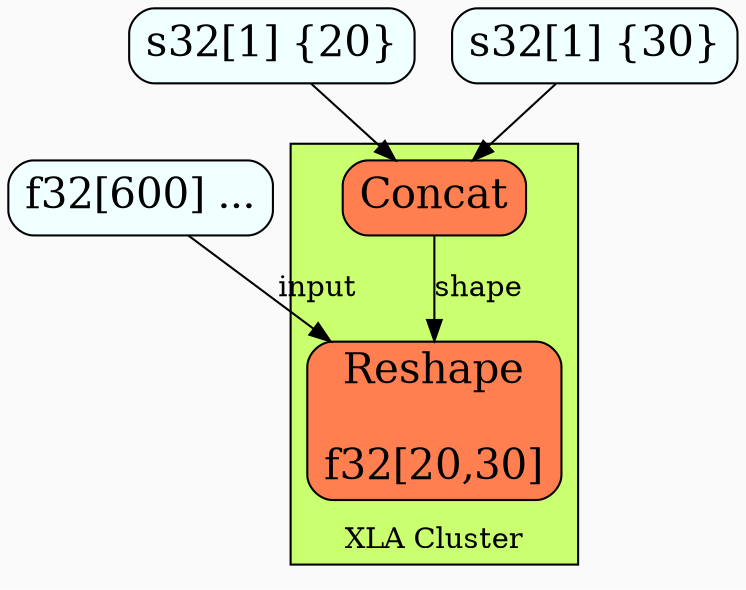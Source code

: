 digraph {
  graph[bgcolor=gray98,compound=true]
  node[fontsize=20,shape=box,fillcolor=azure, style="filled,rounded"]

  subgraph cluster_0 {
    label="XLA Cluster"
    labelloc="b"
    style=filled
    fillcolor=darkolivegreen1
    node[fillcolor=coral]
    Concat
    Reshape[label="Reshape\n\nf32[20,30]"]
  }

  A[label="s32[1] {20}"]
  B[label="s32[1] {30}"]
  Input[label="f32[600] ..."]
  A -> Concat
  B -> Concat
  Concat -> Reshape[label="shape"]
  Input -> Reshape[label="input"]
}
